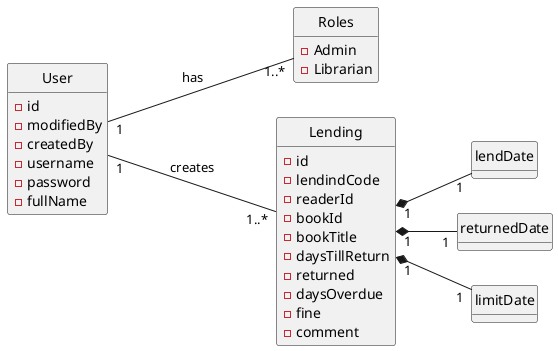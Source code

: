@startuml
'https://plantuml.com/sequence-diagram

hide circle
hide methods
left to right direction


class User{
    - id
    - modifiedBy
    - createdBy
    - username
    - password
    - fullName
}

class Roles{
    - Admin
    - Librarian
}

class Lending {
    - id
    - lendindCode
    - readerId
    - bookId
    - bookTitle
    - daysTillReturn
    - returned
    - daysOverdue
    - fine
    - comment

}

User "1" --- "1..*" Roles: has

User "1" --- "1..*" Lending : creates
Lending "1" *-- "1" lendDate
Lending "1" *-- "1" returnedDate
Lending "1" *-- "1" limitDate

@enduml
